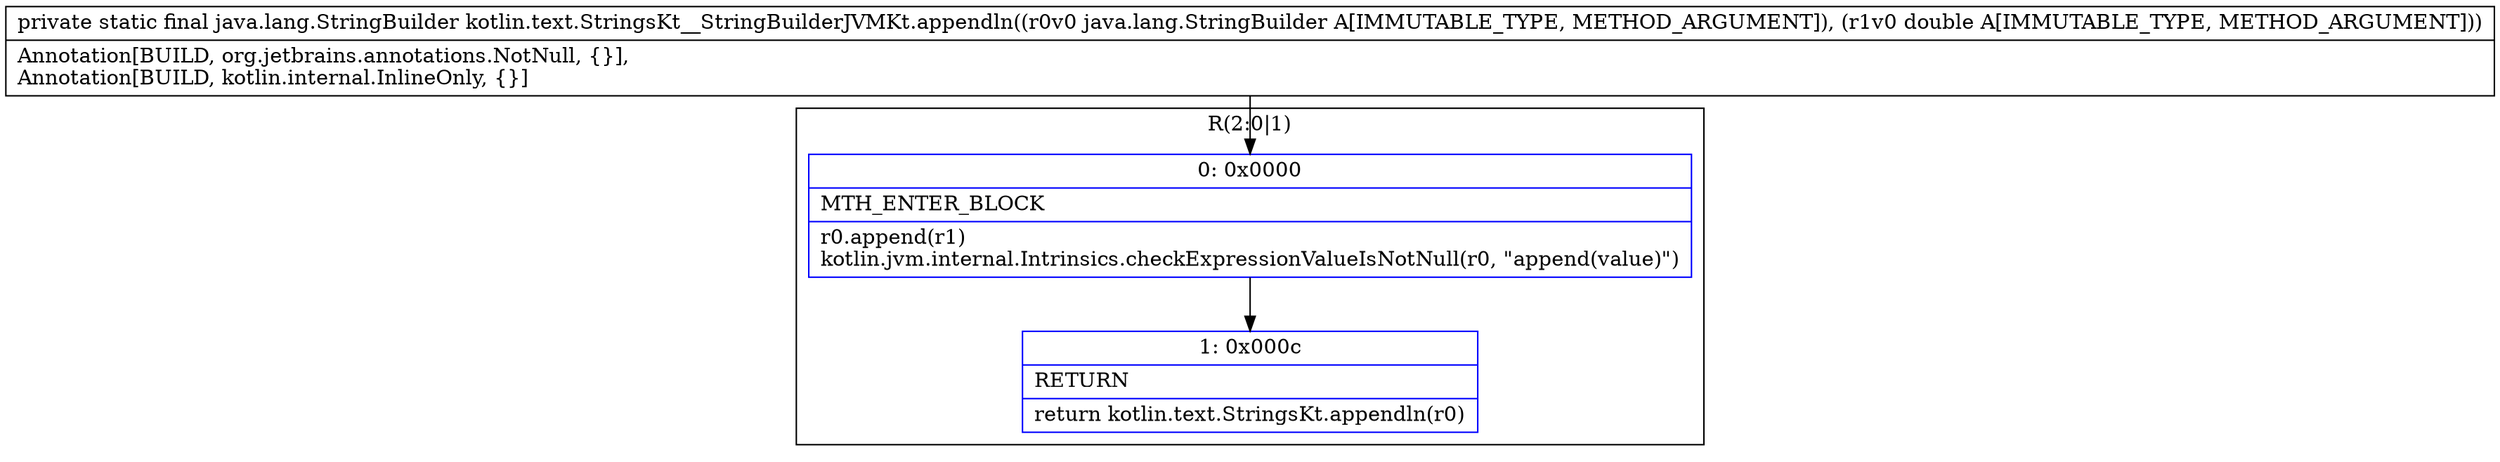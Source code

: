 digraph "CFG forkotlin.text.StringsKt__StringBuilderJVMKt.appendln(Ljava\/lang\/StringBuilder;D)Ljava\/lang\/StringBuilder;" {
subgraph cluster_Region_296395229 {
label = "R(2:0|1)";
node [shape=record,color=blue];
Node_0 [shape=record,label="{0\:\ 0x0000|MTH_ENTER_BLOCK\l|r0.append(r1)\lkotlin.jvm.internal.Intrinsics.checkExpressionValueIsNotNull(r0, \"append(value)\")\l}"];
Node_1 [shape=record,label="{1\:\ 0x000c|RETURN\l|return kotlin.text.StringsKt.appendln(r0)\l}"];
}
MethodNode[shape=record,label="{private static final java.lang.StringBuilder kotlin.text.StringsKt__StringBuilderJVMKt.appendln((r0v0 java.lang.StringBuilder A[IMMUTABLE_TYPE, METHOD_ARGUMENT]), (r1v0 double A[IMMUTABLE_TYPE, METHOD_ARGUMENT]))  | Annotation[BUILD, org.jetbrains.annotations.NotNull, \{\}], \lAnnotation[BUILD, kotlin.internal.InlineOnly, \{\}]\l}"];
MethodNode -> Node_0;
Node_0 -> Node_1;
}

